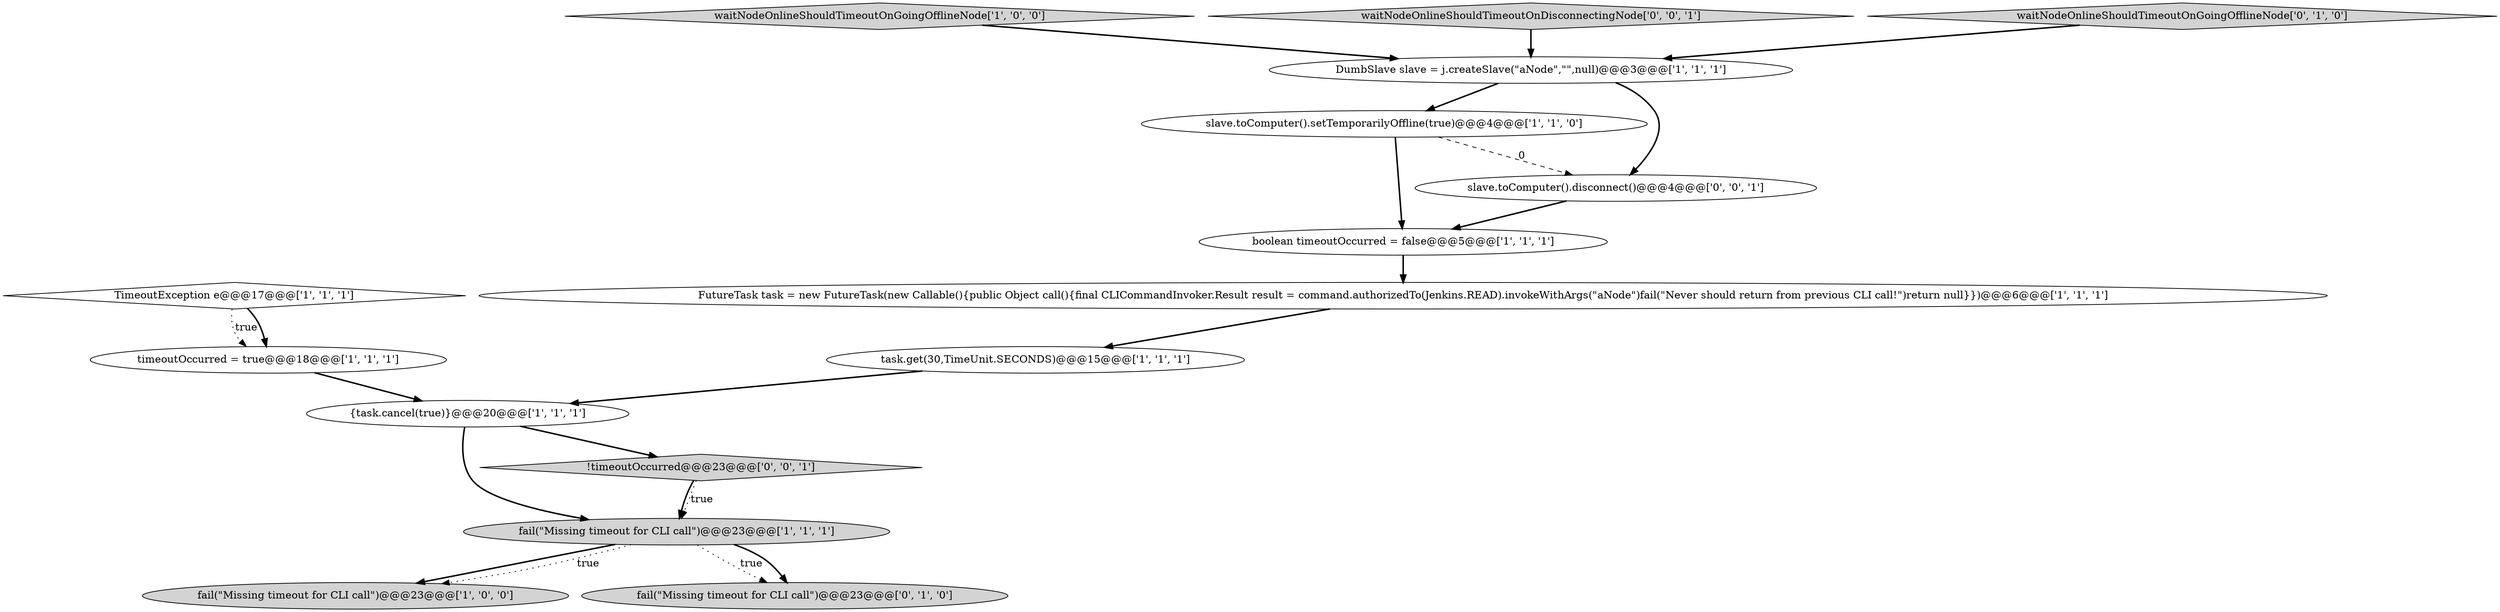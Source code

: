 digraph {
4 [style = filled, label = "FutureTask task = new FutureTask(new Callable(){public Object call(){final CLICommandInvoker.Result result = command.authorizedTo(Jenkins.READ).invokeWithArgs(\"aNode\")fail(\"Never should return from previous CLI call!\")return null}})@@@6@@@['1', '1', '1']", fillcolor = white, shape = ellipse image = "AAA0AAABBB1BBB"];
2 [style = filled, label = "fail(\"Missing timeout for CLI call\")@@@23@@@['1', '0', '0']", fillcolor = lightgray, shape = ellipse image = "AAA0AAABBB1BBB"];
6 [style = filled, label = "waitNodeOnlineShouldTimeoutOnGoingOfflineNode['1', '0', '0']", fillcolor = lightgray, shape = diamond image = "AAA0AAABBB1BBB"];
15 [style = filled, label = "waitNodeOnlineShouldTimeoutOnDisconnectingNode['0', '0', '1']", fillcolor = lightgray, shape = diamond image = "AAA0AAABBB3BBB"];
7 [style = filled, label = "boolean timeoutOccurred = false@@@5@@@['1', '1', '1']", fillcolor = white, shape = ellipse image = "AAA0AAABBB1BBB"];
8 [style = filled, label = "task.get(30,TimeUnit.SECONDS)@@@15@@@['1', '1', '1']", fillcolor = white, shape = ellipse image = "AAA0AAABBB1BBB"];
5 [style = filled, label = "{task.cancel(true)}@@@20@@@['1', '1', '1']", fillcolor = white, shape = ellipse image = "AAA0AAABBB1BBB"];
9 [style = filled, label = "fail(\"Missing timeout for CLI call\")@@@23@@@['1', '1', '1']", fillcolor = lightgray, shape = ellipse image = "AAA0AAABBB1BBB"];
10 [style = filled, label = "TimeoutException e@@@17@@@['1', '1', '1']", fillcolor = white, shape = diamond image = "AAA0AAABBB1BBB"];
0 [style = filled, label = "slave.toComputer().setTemporarilyOffline(true)@@@4@@@['1', '1', '0']", fillcolor = white, shape = ellipse image = "AAA0AAABBB1BBB"];
14 [style = filled, label = "!timeoutOccurred@@@23@@@['0', '0', '1']", fillcolor = lightgray, shape = diamond image = "AAA0AAABBB3BBB"];
13 [style = filled, label = "slave.toComputer().disconnect()@@@4@@@['0', '0', '1']", fillcolor = white, shape = ellipse image = "AAA0AAABBB3BBB"];
11 [style = filled, label = "waitNodeOnlineShouldTimeoutOnGoingOfflineNode['0', '1', '0']", fillcolor = lightgray, shape = diamond image = "AAA0AAABBB2BBB"];
3 [style = filled, label = "DumbSlave slave = j.createSlave(\"aNode\",\"\",null)@@@3@@@['1', '1', '1']", fillcolor = white, shape = ellipse image = "AAA0AAABBB1BBB"];
1 [style = filled, label = "timeoutOccurred = true@@@18@@@['1', '1', '1']", fillcolor = white, shape = ellipse image = "AAA0AAABBB1BBB"];
12 [style = filled, label = "fail(\"Missing timeout for CLI call\")@@@23@@@['0', '1', '0']", fillcolor = lightgray, shape = ellipse image = "AAA0AAABBB2BBB"];
1->5 [style = bold, label=""];
6->3 [style = bold, label=""];
9->12 [style = dotted, label="true"];
5->9 [style = bold, label=""];
9->2 [style = bold, label=""];
7->4 [style = bold, label=""];
5->14 [style = bold, label=""];
15->3 [style = bold, label=""];
3->0 [style = bold, label=""];
0->7 [style = bold, label=""];
8->5 [style = bold, label=""];
11->3 [style = bold, label=""];
13->7 [style = bold, label=""];
9->2 [style = dotted, label="true"];
0->13 [style = dashed, label="0"];
3->13 [style = bold, label=""];
4->8 [style = bold, label=""];
14->9 [style = bold, label=""];
9->12 [style = bold, label=""];
10->1 [style = dotted, label="true"];
14->9 [style = dotted, label="true"];
10->1 [style = bold, label=""];
}
